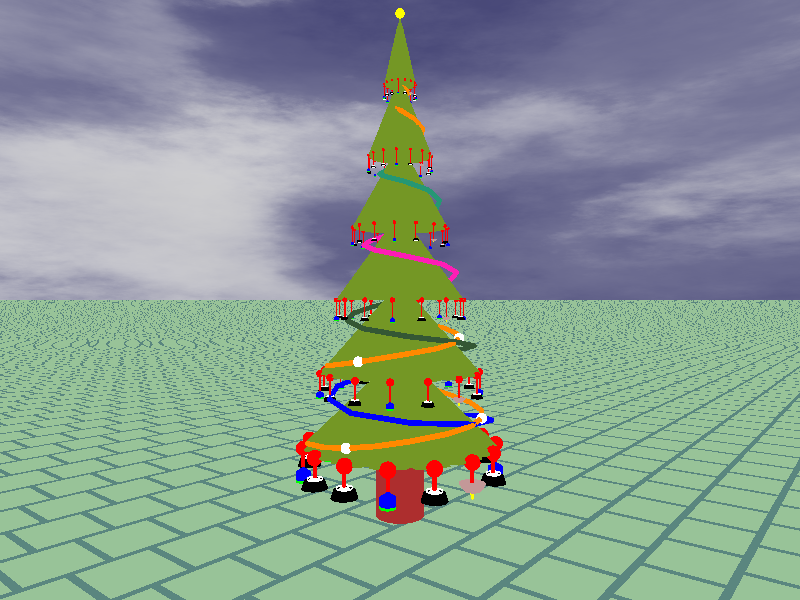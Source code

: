 #include "shapes.inc"
#include "colors.inc"
#include "textures.inc"
#include "woods.inc"
#include "glass.inc"
#include "metals.inc"
#include "functions.inc"
#include "stones1.inc"
#include "skies.inc"   

#declare Pi = 3.141592653589793384626;

#declare axe=0;
#declare lumpoint=10;
#declare Start=0;
#declare End=2*Pi;
#declare My_Clock=Start+(End-Start)*clock;
#declare sca=25;  

camera{   
    location <0.1*sca,1*sca,9>  
    //location <10,10,2>   
    //location <0,0,25>
    look_at <0,0,9>     
    sky <0,0,1>
    right <-image_width/image_height,0,0>
}
    
light_source { <-17,0,0> color Magenta }
light_source { <0,0,0> color White }
light_source { <0,0,0> color rgb <0.75,0.5,0.59>spotlight radius 2 falloff 10 tightness 10 point_at <10,0,0>}
light_source { <0,10,0> color rgb <0.5,0.5,0.49>}
light_source { <10,10,10> color rgb <0.825,0.5,0.9>}                                                         
light_source { <0,0,0> color Red }
light_source { <0,0,0> color Green }
light_source { <10,10,10> color rgb <0.5,0.25,0.49>} 

#declare use_phot=0;
#declare use_area=0;

background {White}

global_settings{
    max_trace_level 60
    ambient_light 1.00
    assumed_gamma 2.0
    #if (use_phot)
        spacing .025
        autostop 0
    }
    #end
}

#declare ciel=1;
#if (ciel)
    sky_sphere {S_Cloud5 rotate <90,0.051, 1>}
#end  

//sol
plane{
    -z 150
    material{  
        texture{
            pigment{  
            
                brick color  GreenCopper,
                color PaleGreen mortar 5 brick_size 50        
                //color White             
            } 
            finish{
                phong 0.8
                ambient 0.85
                diffuse 0.
                reflection 0.2                  
            }
        } 
        interior{ 
            ior 1.333 
            fade_distance 1
            fade_power 1
            fade_color <0,0.0,0>
            caustics 2.5
        }
    }
    rotate <0,0,45>
}            




///////// SAPIN  


#declare hauteurTronc = 3; 
#declare rayonTronc = 3;
#declare rTronc = 1;
#declare nbEtageBranches=6;
#declare rayonCone=4;
#declare i=0; 
#declare nbBoulesSapin=15; 
#declare nbCylindreSapin=15;
#declare rayonBoulesSapin=0.3;  
#declare rotation = (2*Pi/nbBoulesSapin)+1.05;  //pour placer les boules au milieu des branches
                   

#declare p=0;  
#declare monEtage=0; 
 
                        
#declare monSapin=object
{
    union{ 
        /////////////////////////////TRONC
                                      
        cylinder{ 
            <0,0,0>
            <0,0,hauteurTronc>
            rTronc 
             pigment {    
               color Brown
            }               
        }
           
         
       
       #while(i<nbEtageBranches) 
                            
            union
            {
                 difference
                 {   
                    ///////////////////////////////////Branches
                    cone
                    { 
                         <0,0,hauteurTronc+(i*3)> (rayonCone*(1-i/nbEtageBranches))
                         <0,0,hauteurTronc+(i+1)*3> ((1-(i+1)/nbEtageBranches))
                    } 
                    
                    //STRIES DES BRANCHES
                    #declare j=0;
                    #while(j<nbCylindreSapin) 
                          
                        #declare rayonC=rayonCone*(1-i/nbEtageBranches);  
                        #declare rayonC2=(1-(1+i)/nbEtageBranches);                                  
                        #declare theta=2*Pi*j/nbCylindreSapin;                                
                        #declare monZ=hauteurTronc+i*rayonTronc;
                        #declare monZ2=hauteurTronc+(i+1)*rayonTronc; 
                          
                        cylinder  //pour faire les stries des branches
                        {    
                            <rayonC*cos (theta),rayonC*sin(theta),monZ>
                            <rayonC2*cos (theta),rayonC2*sin(theta),monZ2>                                 
                            ((1-(i)/nbEtageBranches))/6
                        }  
                        
                         
                        #declare j=j+1;
                    #end                          
                 
                    pigment
                    { 
                        //rgbt <0,0,0,1>
                        color MediumForestGreen
                    }
                 }
                 //Boules sur le sapin avec leur ficelles 
                 #declare k=0;                 
                                                            
                 #while(k<nbBoulesSapin)   
                 
                    #declare rayon=rayonCone*(1-i/nbEtageBranches); 
                    #declare monZ=i*nbEtageBranches;
                    #declare theta2=k*2*Pi/nbBoulesSapin + rotation;
                    
                    union{ 
                        sphere
                        {                           
                            <rayon*cos(theta2),rayon*sin(theta2),hauteurTronc+(monZ/2)>
                            rayonBoulesSapin/(i+1)
                                
                     
                        }   
                        cylinder
                        {                                                              
                            <rayon*cos(theta2),rayon*sin(theta2),hauteurTronc+(monZ/2)-0.45-(nbEtageBranches-i)/20>
                            <rayon*cos(theta2),rayon*sin(theta2),hauteurTronc+(monZ/2)>
                             rayonBoulesSapin/(i+1)/4
                             
                        } 
                           
                        union  //LES 3 LATHES DIFFERENTES DECORANT LES FICELLES DU SAPIN
                        {    
                            
                             #if(mod(k,2)=0)                               
                                lathe
                                {
                                      linear_spline 
                                      4 //nbr_Pt   
                                      
                                      <0.3/(i+1),0>,
                                      <0.3/(i+1),0.4/(i+1)>, 
                                      <0.1/(i+1),0.1/(i+1)>, 
                                      <0.3/(i+1),0.3/(i+1)> 
                                   
                                      pigment {White} 
                                }     
                                lathe
                                {
                                      linear_spline 
                                      4 //nbr_Pt 
                                      
                                      <0.3/(i+1),0.3/(i+1)>,
                                      <0.5/(i+1),0.4/(i+1)>, 
                                      <0.4/(i+1),0.1/(i+1)>, 
                                      <0.2/(i+1),0.05/(i+1)>
                                   
                                 
                                      pigment {Black} 
                                } 
                              
                            #elseif(mod(k,3)=0)
                                                 
                                 lathe
                                {
                                      linear_spline 
                                      4 //nbr_Pt   
                                      
                                      <0.3/(i+1),0>,
                                      <0.4/(i+1),0.2/(i+1)>, 
                                      <0.5/(i+1),0.4/(i+41)>, 
                                      <0.3/(i+1),0.3/(i+1)> 
                                   
                                      pigment {Pink} 
                                }     
                                lathe
                                {
                                      linear_spline 
                                      3 //nbr_Pt 
                                      
                                      <0.3/(i+1),0.3/(i+1)>, 
                                      <0.1/(i+1),0.2/(i+1)>, 
                                      <0.05/(i+1),0.6/(i+1)> 
                                     
                                   
                                 
                                      pigment {Yellow} 
                                }                  
                                                 
                                                 
                            #else  
                                   lathe
                                {
                                      linear_spline 
                                      3 //nbr_Pt   
                                      
                                      <0,0>,
                                      <0.3/(i+1),0.2/(i+1)>, 
                                      <0.3/(i+1),0.5/(i+1)>
                                   
                                      pigment {Blue} 
                                }     
                                lathe
                                {
                                      linear_spline 
                                      3 //nbr_Pt 
                                      
                                      <0.3/(i+1),0.5/(i+1)>,
                                      <0.3/(i+1),0.6/(i+1)>, 
                                      <0,0.4/(i+1)>
                                   
                                 
                                      pigment {Green} 
                                } 
                            #end 
                             
                          
                            rotate<-90,0,0>    
                            translate<rayon*cos(theta2),rayon*sin(theta2),hauteurTronc+(monZ/2)-0.45-(nbEtageBranches-i)/20> 
                                 
                        
                        }   
                        
                        
                         
                        pigment
                        {
                            rgb <255,0,0> 
                        }
                        finish
                        { phong 0.8 ambient 1 diffuse 0.5 reflection 0.5}   
                        
                                        
                    }
                       
                    
                    
                    #declare k=k+1;
                 #end //FIN WHILE BOULES SAPIN
            } 
           
            
                            
            #declare i=i+1; 
            
            #if (i=nbEtageBranches)
               sphere 
               {
                                              
                    <0,0,nbEtageBranches*hauteurTronc+3>
                    0.2        
                    
                    pigment {
                        color Yellow
                    }
               }
                            
            #end 
           
            
         #end
          }
}                        

     

 
        

//mesGuirlandes  ////////////////////////////////////////
/////////////////GUIRLANDE   



#macro constructionGuirlande(rayonEtageCone, epaisseur, numEtage, coul, estElectrique) 
    #declare rayonEtageCone=rayonEtageCone+1;
    #declare c=0;   
    #declare n=5;    
    

    #declare tab12=array[5];
    #declare tab22=array[5];
    #declare tabPt1=array[n+1];
    #declare tabPt22=array[n+1];   
    
    #declare P0=<0                      ,-rayonEtageCone+1  ,hauteurTronc*numEtage+0.33+hauteurTronc>;
    #declare P1=<-rayonEtageCone+1.2    ,-rayonEtageCone+1  ,hauteurTronc*numEtage+0.66+hauteurTronc>;
    #declare P2=<-rayonEtageCone        ,0                  ,hauteurTronc*numEtage+1+hauteurTronc>;
    #declare P3=<-rayonEtageCone+1.2    ,rayonEtageCone-1   ,hauteurTronc*numEtage+1.33+hauteurTronc>;
    #declare P4=<0                      ,rayonEtageCone-1    ,hauteurTronc*numEtage+1.66+hauteurTronc>;
    
    #declare M0=P4;
    #declare M1=<rayonEtageCone-1.5     ,rayonEtageCone-1       ,hauteurTronc*numEtage+2+hauteurTronc>;
    #declare M2=<rayonEtageCone-1       ,rayonEtageCone-4       ,hauteurTronc*numEtage+2.33+hauteurTronc>;
    #declare M3=<rayonEtageCone-3       ,-rayonEtageCone+2.5    ,hauteurTronc*numEtage+2.66+hauteurTronc>;
    #declare M4=<0                      ,0                      ,hauteurTronc*numEtage+3+hauteurTronc>;
    
    
    #declare tab12[0]=P0;
    #declare tab12[1]=P1;
    #declare tab12[2]=P2;
    #declare tab12[3]=P3;
    #declare tab12[4]=P4; 
    
    #declare tab22[0]=M0;
    #declare tab22[1]=M1;
    #declare tab22[2]=M2;
    #declare tab22[3]=M3;
    #declare tab22[4]=M4;
   

                            
    #declare maCouleur1=Red;
    #declare maCouleur2=Green;
                   
        
     #while (c<n+1)         
             
        #declare t0 = c/n;                        
         
        #declare tabPt1[c]=pow(1-t0,4)*tab12[0]+4*pow(1-t0,3)*t0*tab12[1]+6*pow(1-t0,2)*pow(t0,2)*tab12[2]+4*pow(t0,3)*(1-t0)*tab12[3]+pow(t0,4)*tab12[4];
        #declare tabPt22[c]=pow(1-t0,4)*tab22[0]+4*pow(1-t0,3)*t0*tab22[1]+6*pow(1-t0,2)*pow(t0,2)*tab22[2]+4*pow(t0,3)*(1-t0)*tab22[3]+pow(t0,4)*tab22[4];
        
        #declare c=c+1;
     #end   
     
    
     #declare p=0;    
     #while(p<n)            
             #if(estElectrique)         
                 cylinder{
                    tabPt22[p] 
                    tabPt22[p+1] 
                    epaisseur  
                    pigment {color coul}                   
                    translate <0,0,0.5>
                    rotate<0,0,-115>    
                 }         
                   
                 #if(mod(10*clock,2)=0)   
                        sphere {
                      
                        < tabPt22[p].x, tabPt22[p].y ,tabPt22[p].z>
                        0.2    
                        
                        pigment {color maCouleur1}    
                        rotate<0,0,-115>                                    
                        translate <0,0,0.5>      
                    } 
                 #else 
                     sphere {
                      
                        < tabPt22[p].x, tabPt22[p].y ,tabPt22[p].z>
                        0.2    
                        
                        pigment {color maCouleur2}    
                        rotate<0,0,-115>                                
                        translate <0,0,0.5>    
                    }
              
                 #end
                    
             
             #else //////////////////////////Guirlande normale
                  cylinder{
                    tabPt22[p] 
                    tabPt22[p+1] 
                    epaisseur  
                    pigment {color coul}  
                      
                 }   
                   
             #end
                                                     
            #declare p=p+1; 
     
     #end   
     #declare j=0;
     #while(j<n)            
            #if(estElectrique) 
                cylinder{
                    tabPt1[j] 
                    tabPt1[j+1] 
                    epaisseur  
                    pigment {color coul}  
                    rotate<0,0,-115>               
                    translate <0,0,0.5>   
               }            
                     
             
                 #if(mod(10*clock,2)=0)   
                        sphere {
                      
                        < tabPt1[j].x, tabPt1[j].y ,tabPt1[j].z>
                        0.2    
                        
                        pigment {color maCouleur1}    
                         rotate<0,0,-115>                                   
                        translate <0,0,0.5>     
                    } 
                 #else 
                     sphere {
                      
                        < tabPt1[j].x, tabPt1[j].y ,tabPt1[j].z>
                        0.2    
                        
                        pigment {color maCouleur2}    
                        rotate<0,0,-115>                                    
                        translate <0,0,0.5>     
                    }
              
                 #end
              
             
             #else /////////////////////////////Guirlande normale
                  cylinder{
                    tabPt1[j] 
                    tabPt1[j+1] 
                    epaisseur  
                    pigment {color coul}  
                          
                   } 
                           
             #end
                       
                       
           #declare j=j+1;    
     
     #end 
     

 

#end      


#macro constructionGuirlandeElectrique(rayonEtageCone, epaisseur, numEtage, coul) 
                                     
    #declare rot=110;
    #declare tZ=0.4;                                 
    #declare rayonEtageCone=rayonEtageCone+1;
    #declare c=0;   
    #declare n=5;    
    
    #declare tab12=array[3]; 
    #declare tab22=array[3];  
    #declare tab33=array[3];   
    
    #declare tabPt1=array[n+1];   
    #declare tabPt22=array[n+1];   
    #declare tabPt33=array[n+1]; 
       
         
    #declare P0=<0                   ,0                    ,hauteurTronc*numEtage+2.4+hauteurTronc>;
    #declare P1=<-rayonEtageCone+4.5   ,rayonEtageCone-4   ,hauteurTronc*numEtage+2+hauteurTronc>;
    #declare P2=<rayonEtageCone-4.2    ,rayonEtageCone-3   ,hauteurTronc*numEtage+1.6+hauteurTronc>; 
   
   
    #declare M0=P2;
    #declare M1= <rayonEtageCone-1  ,rayonEtageCone-2    ,hauteurTronc*numEtage+1.2+hauteurTronc>;   
    #declare M2= <rayonEtageCone-1  ,0                   ,hauteurTronc*numEtage+hauteurTronc+0.8>;  
        
    #declare N0=M2;
    #declare N1= <rayonEtageCone-1  ,-rayonEtageCone+1    ,hauteurTronc*numEtage+0.4+hauteurTronc>;   
    #declare N2= <0                 ,-rayonEtageCone+1   ,hauteurTronc*numEtage+hauteurTronc>;  
        
       
    
    #declare tab12[0]=P0;
    #declare tab12[1]=P1;
    #declare tab12[2]=P2;    
    
    #declare tab22[0]=M0;
    #declare tab22[1]=M1;
    #declare tab22[2]=M2; 
    
    
    #declare tab33[0]=N0;
    #declare tab33[1]=N1;
    #declare tab33[2]=N2;
                            
    #declare maCouleur1=White;
    #declare maCouleur2=Blue;
                   
        
     #while (c<n+1)         
             
        #declare t0 = c/n;
                       
        #declare tabPt1[c]=pow(1-t0,2)*tab12[0]+2*(1-t0)*t0*tab12[1]+pow(t0,2)*tab12[2];
        #declare tabPt22[c]=pow(1-t0,2)*tab22[0]+2*(1-t0)*t0*tab22[1]+pow(t0,2)*tab22[2];
        #declare tabPt33[c]=pow(1-t0,2)*tab33[0]+2*(1-t0)*t0*tab33[1]+pow(t0,2)*tab33[2];
  
        #declare c=c+1;
     #end 
     
     #declare o=0;
     #while(o<n)            
           
               cylinder{
                    tabPt33[o] 
                    tabPt33[o+1] 
                    epaisseur  
                    pigment {color coul}  
                    rotate<0,0,rot>
                    translate<0,0,tZ>               
                      
               }            
                     
             
                 #if((mod(10*clock,2)=0) & ((o=3))) 
                        sphere {
                      
                        < tabPt33[o].x, tabPt33[o].y ,tabPt33[o].z>
                        0.2    
                        
                        pigment {color maCouleur1}    
                        rotate<0,0,rot>
                        translate<0,0,tZ>                                    
                          
                    } 
                 #elseif((mod(10*clock,2)!=0) &(o=3) )
                     sphere {
                      
                        < tabPt33[o].x, tabPt33[o].y ,tabPt33[o].z>
                        0.2    
                        
                        pigment {color maCouleur2}    
                        rotate<0,0,rot> 
                        translate<0,0,tZ>                                    
                        
                    }
              
                 #end
              
                       
                       
           #declare o=o+1; 
     
     #declare p=0;    
     #while(p<n)            
                
                 cylinder{
                    tabPt22[p] 
                    tabPt22[p+1] 
                    epaisseur  
                    pigment {color coul} 
                    rotate<0,0,rot>
                    translate<0,0,tZ>     
                 }         
                   
                 #if((mod(10*clock,2)=0) & ((p=3)))  
                        sphere {
                      
                        < tabPt22[p].x, tabPt22[p].y ,tabPt22[p].z>
                        0.2    
                        
                        pigment {color maCouleur1}    
                        rotate<0,0,rot>
                        translate<0,0,tZ>                                     
                        
                    } 
                 #elseif((mod(10*clock,2)!=0) & (p=3)) 
                     sphere {
                      
                        < tabPt22[p].x, tabPt22[p].y ,tabPt22[p].z>
                        0.2    
                        
                        pigment {color maCouleur2}    
                        rotate<0,0,rot>
                        translate<0,0,tZ>                                 
                        
                    }
              
                 #end                      
                                         
            #declare p=p+1; 
     
     #end   
     #declare j=0;
     #while(j<n)            
           
               cylinder{
                    tabPt1[j] 
                    tabPt1[j+1] 
                    epaisseur  
                    pigment {color coul}  
                    rotate<0,0,rot>
                    translate<0,0,tZ>                
                   
               }            
                     
             
                 #if((mod(10*clock,2)=0) & ((j=3)))   
                        sphere {
                      
                        < tabPt1[j].x, tabPt1[j].y ,tabPt1[j].z>
                        0.2    
                        
                        pigment {color maCouleur1}    
                        rotate<0,0,rot>
                        translate<0,0,tZ>                                    
                          
                    } 
                 #elseif((mod(10*clock,2)!=0) & (j=3)) 
                     sphere {
                      
                        < tabPt1[j].x, tabPt1[j].y ,tabPt1[j].z>
                        0.2    
                        
                        pigment {color maCouleur2}    
                        rotate<0,0,rot>
                        translate<0,0,tZ>                                     
                         
                    }
              
                 #end
              
                       
                       
           #declare j=j+1;    
     
     #end    
     
     
       
     
     #end  
     
     
#end

   
////////////////////////////////////////////////////////////COULEURS
#macro choixCouleur(k, col)
#switch (k)
#case (00) #declare col= Black;
#break
#case (01) #declare col= White;
#break
#case (02) #declare col= Red;
#break
#case (03) #declare col= Green;
#break
#case (04) #declare col= Blue;
#break
#case (05) #declare col= Yellow;
#break
#case (06) #declare col= Cyan;
#break
#case (07) #declare col= Magenta;
#break
#case (08) #declare col= Black;
#break
#case (09) #declare col= Aquamarine;
#break
#case (10) #declare col= BlueViolet;
#break
#case (11) #declare col= Brown;
#break
#case (12) #declare col= CadetBlue;
#break
#case (13) #declare col= Coral;
#break
#case (14) #declare col= CornflowerBlue;
#break
#case (15) #declare col= DarkGreen;
#break
#case (16) #declare col= DarkOliveGreen;
#break
#case (17) #declare col= DarkOrchid;
#break
#case (18) #declare col= DarkSlateBlue;
#break
#case (19) #declare col= DarkSlateGray;
#break
#case (20) #declare col= DarkTurquoise;
#break
#case (21) #declare col= Firebrick;
#break
#case (22) #declare col= ForestGreen;
#break
#case (23) #declare col= Gold;
#break
#case (24) #declare col= Goldenrod;
#break
#case (25) #declare col= GreenYellow;
#break
#case (26) #declare col= IndianRed;
#break
#case (27) #declare col= Khaki;
#break
#case (28) #declare col= LightBlue;
#break
#case (29) #declare col= LightSteelBlue;
#break
#case (30) #declare col= LimeGreen;
#break
#case (31) #declare col= Maroon;
#break
#case (32) #declare col= MediumAquamarine;
#break
#case (33) #declare col= MediumBlue;
#break
#case (34) #declare col= MediumForestGreen;
#break
#case (35) #declare col= MediumGoldenrod;
#break
#case (36) #declare col= MediumOrchid;
#break
#case (37) #declare col= MediumSeaGreen;
#break
#case (38) #declare col= MediumSlateBlue;
#break
#case (39) #declare col= MediumSpringGreen;
#break
#case (40) #declare col= MediumTurquoise;
#break
#case (41) #declare col= MediumVioletRed;
#break
#case (42) #declare col= MidnightBlue;
#break
#case (43) #declare col= Navy;
#break
#case (44) #declare col= NavyBlue;
#break
#case (45) #declare col= Orange;
#break
#case (46) #declare col= OrangeRed;
#break
#case (47) #declare col= Orchid;
#break
#case (48) #declare col= PaleGreen;
#break
#case (49) #declare col= Pink;
#break
#case (50) #declare col= Plum;
#break
#case (51) #declare col= Salmon;
#break
#case (52) #declare col= SeaGreen;
#break
#case (53) #declare col= Sienna;
#break
#case (54) #declare col= SkyBlue;
#break
#case (55) #declare col= SlateBlue;
#break
#case (56) #declare col= SpringGreen;
#break
#case (57) #declare col= SteelBlue;
#break
#case (58) #declare col= Tan;
#break
#case (59) #declare col= Thistle;
#break
#case (60) #declare col= Turquoise;
#break
#case (61) #declare col= Violet;
#break
#case (62) #declare col= VioletRed;
#break
#case (63) #declare col= Wheat;
#break
#case (64) #declare col= YellowGreen;
#break
#case (65) #declare col= SummerSky;
#break
#case (66) #declare col= RichBlue;
#break
#case (67) #declare col= Brass;
#break
#case (68) #declare col= Copper;
#break
#case (69) #declare col= Bronze;
#break
#case (70) #declare col= Bronze2;
#break
#case (71) #declare col= Silver;
#break
#case (72) #declare col= BrightGold;
#break
#case (73) #declare col= OldGold;
#break
#case (74) #declare col= Feldspar;
#break
#case (75) #declare col= Quartz;
#break
#case (76) #declare col= NeonPink;
#break
#case (77) #declare col= DarkPurple;
#break
#case (78) #declare col= NeonBlue;
#break
#case (79) #declare col= CoolCopper;
#break
#case (80) #declare col= MandarinOrange;
#break
#case (81) #declare col= LightWood;
#break
#case (82) #declare col= MediumWood;
#break
#case (83) #declare col= DarkWood;
#break
#case (84) #declare col= SpicyPink;
#break
#case (85) #declare col= SemiSweetChoc;
#break
#case (86) #declare col= BakersChoc;
#break
#case (87) #declare col= Flesh;
#break
#case (88) #declare col= NewTan;
#break
#case (89) #declare col= NewMidnightBlue;
#break
#case (90) #declare col= MandarinOrange;
#break
#case (91) #declare col= VeryDarkBrown;
#break
#case (92) #declare col= DarkBrown;
#break
#case (93) #declare col= GreenCopper;
#break
#case (94) #declare col= DkGreenCopper;
#break
#case (95) #declare col= DustyRose;
#break
#case (96) #declare col= HuntersGreen;
#break
#case (97) #declare col= Scarlet;
#break
#case (98) #declare col= DarkTan;
#break
#case (99) #declare col= White;
#break
#end // fin switch

#end


 
   

       
////////////////////////////////////////////////////////CONSTRUCTION OBJET + guirlandes
/*           */
                     
object{         
    monSapin 
    rotate <0,0,-30>
}              
            
        
        
#declare i = 0 ;
#declare col=Red;
#declare Random_1 = seed (666);        
      
#for (i, 0, nbEtageBranches-2)
     
    choixCouleur(int(99*rand( Random_1)), col)
    constructionGuirlande(4-i*0.8, 0.1 , i, col, false)


#end     
#for (i, 0, (nbEtageBranches-1)/(nbEtageBranches/2))
 
    constructionGuirlandeElectrique(4-i*0.8, 0.1 , i, Orange) 
    

#end                                            

                                                   

